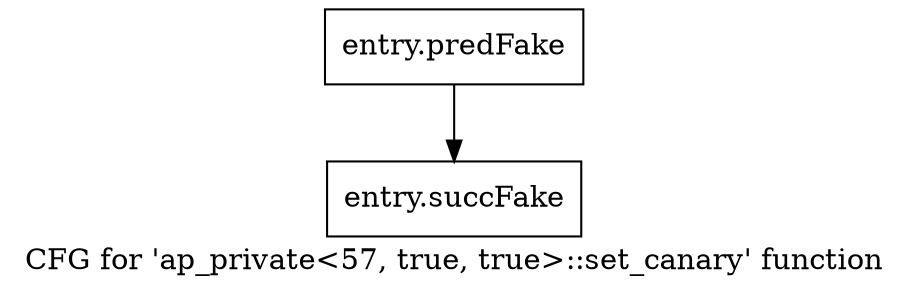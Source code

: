 digraph "CFG for 'ap_private\<57, true, true\>::set_canary' function" {
	label="CFG for 'ap_private\<57, true, true\>::set_canary' function";

	Node0x3ccaf20 [shape=record,filename="",linenumber="",label="{entry.predFake}"];
	Node0x3ccaf20 -> Node0x3eac440[ callList="" memoryops="" filename="/tools/Xilinx/Vitis_HLS/2022.1/include/etc/ap_private.h" execusionnum="22400"];
	Node0x3eac440 [shape=record,filename="/tools/Xilinx/Vitis_HLS/2022.1/include/etc/ap_private.h",linenumber="1431",label="{entry.succFake}"];
}

